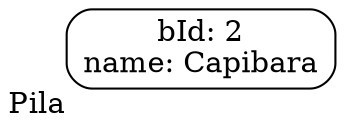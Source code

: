 digraph G {
            rankdir=LR;
            node[shape=Mrecord];
        Pila[xlabel="Pila" label="bId: 2\nname: Capibara\n"];
}